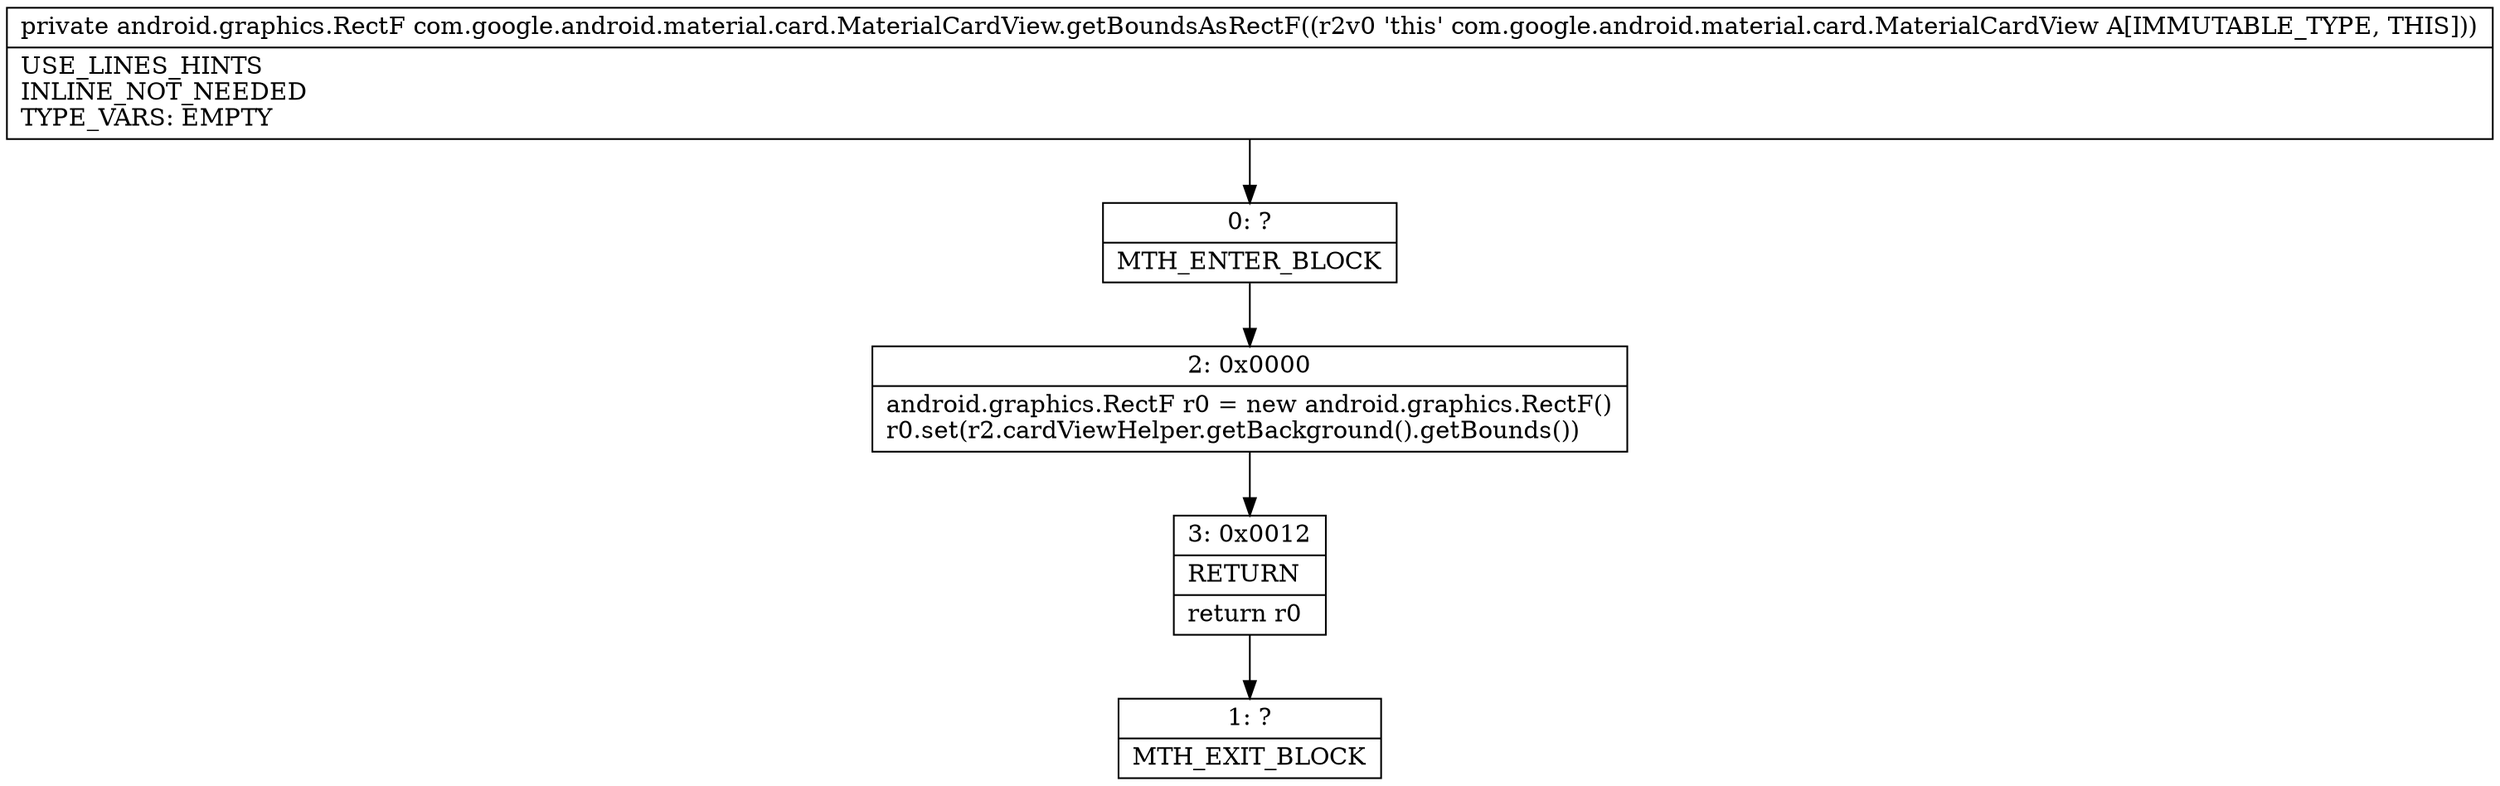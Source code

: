 digraph "CFG forcom.google.android.material.card.MaterialCardView.getBoundsAsRectF()Landroid\/graphics\/RectF;" {
Node_0 [shape=record,label="{0\:\ ?|MTH_ENTER_BLOCK\l}"];
Node_2 [shape=record,label="{2\:\ 0x0000|android.graphics.RectF r0 = new android.graphics.RectF()\lr0.set(r2.cardViewHelper.getBackground().getBounds())\l}"];
Node_3 [shape=record,label="{3\:\ 0x0012|RETURN\l|return r0\l}"];
Node_1 [shape=record,label="{1\:\ ?|MTH_EXIT_BLOCK\l}"];
MethodNode[shape=record,label="{private android.graphics.RectF com.google.android.material.card.MaterialCardView.getBoundsAsRectF((r2v0 'this' com.google.android.material.card.MaterialCardView A[IMMUTABLE_TYPE, THIS]))  | USE_LINES_HINTS\lINLINE_NOT_NEEDED\lTYPE_VARS: EMPTY\l}"];
MethodNode -> Node_0;Node_0 -> Node_2;
Node_2 -> Node_3;
Node_3 -> Node_1;
}

